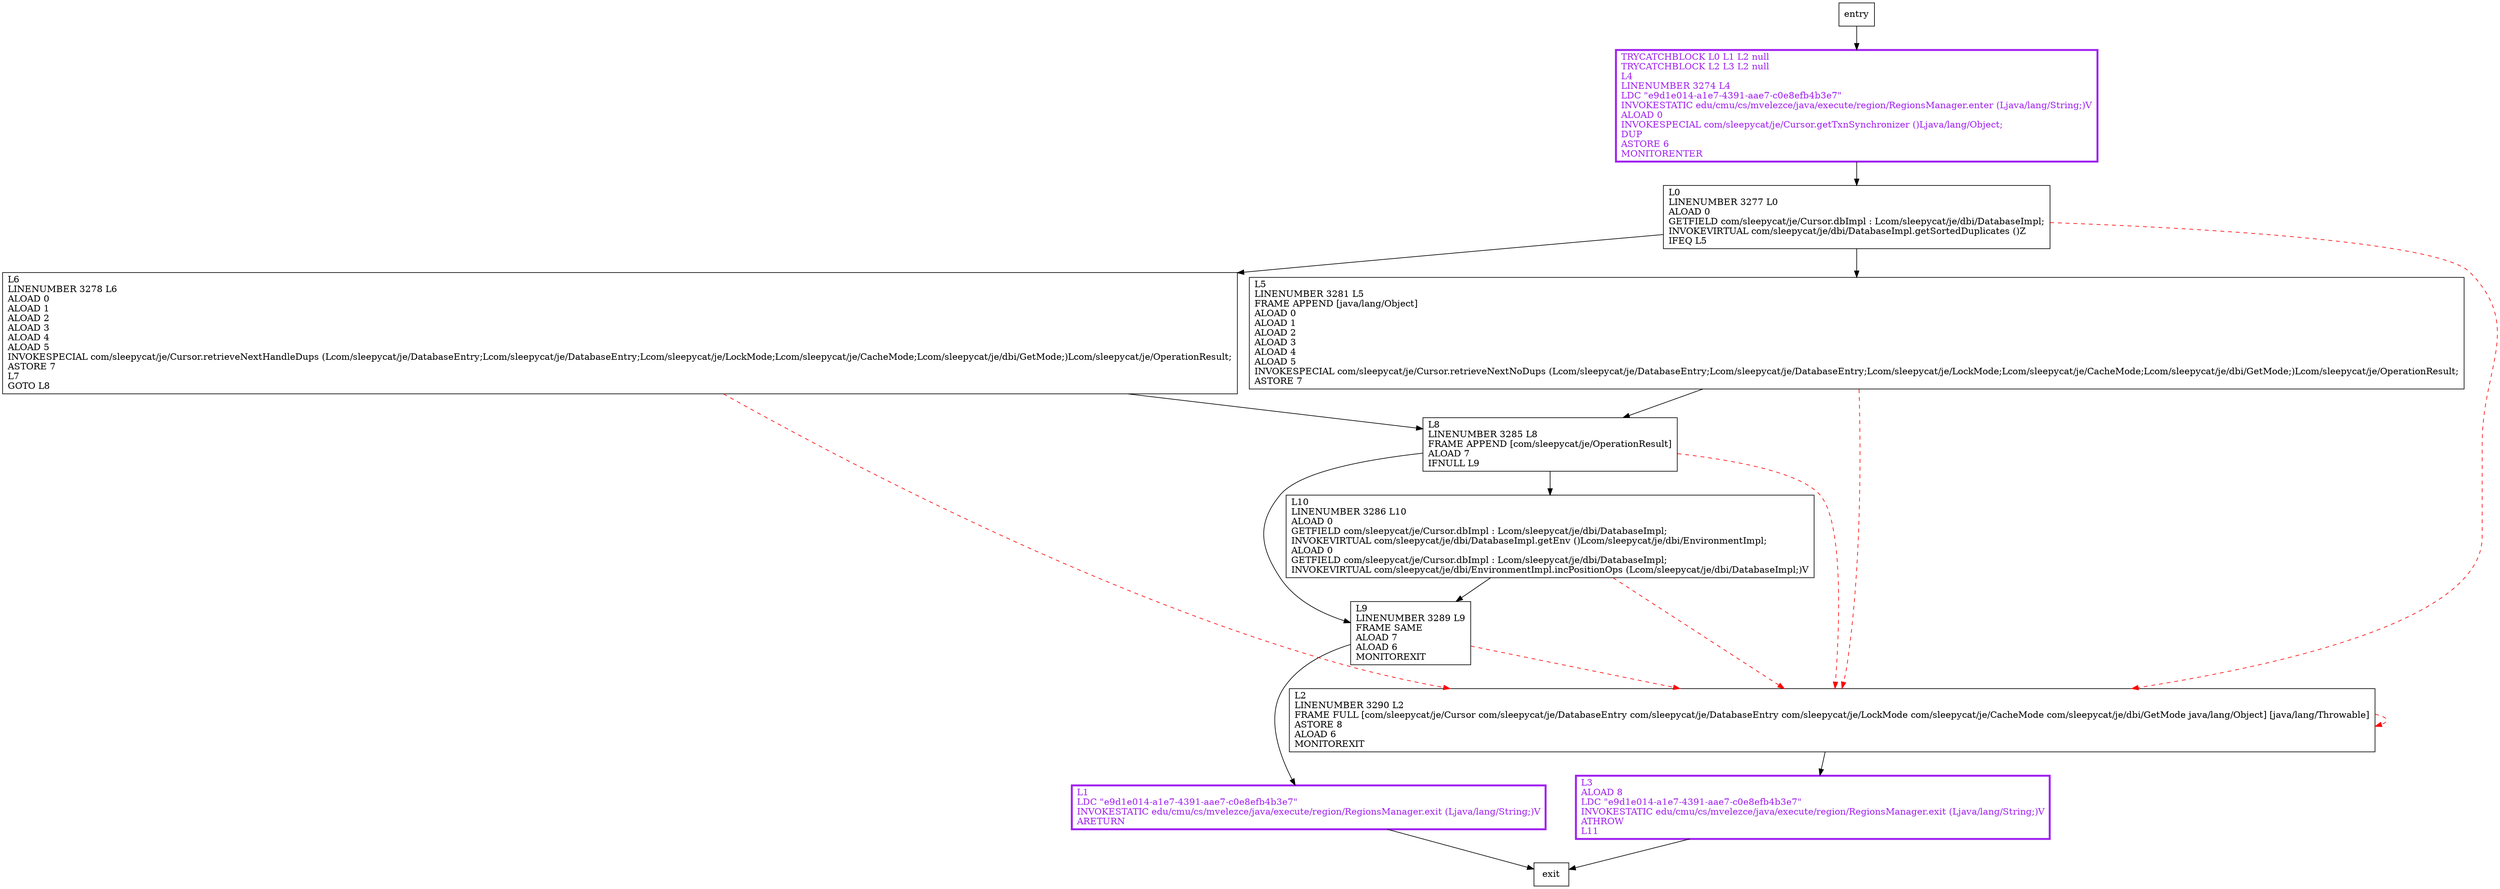 digraph retrieveNext {
node [shape=record];
453681672 [label="TRYCATCHBLOCK L0 L1 L2 null\lTRYCATCHBLOCK L2 L3 L2 null\lL4\lLINENUMBER 3274 L4\lLDC \"e9d1e014-a1e7-4391-aae7-c0e8efb4b3e7\"\lINVOKESTATIC edu/cmu/cs/mvelezce/java/execute/region/RegionsManager.enter (Ljava/lang/String;)V\lALOAD 0\lINVOKESPECIAL com/sleepycat/je/Cursor.getTxnSynchronizer ()Ljava/lang/Object;\lDUP\lASTORE 6\lMONITORENTER\l"];
1550928079 [label="L1\lLDC \"e9d1e014-a1e7-4391-aae7-c0e8efb4b3e7\"\lINVOKESTATIC edu/cmu/cs/mvelezce/java/execute/region/RegionsManager.exit (Ljava/lang/String;)V\lARETURN\l"];
129087157 [label="L3\lALOAD 8\lLDC \"e9d1e014-a1e7-4391-aae7-c0e8efb4b3e7\"\lINVOKESTATIC edu/cmu/cs/mvelezce/java/execute/region/RegionsManager.exit (Ljava/lang/String;)V\lATHROW\lL11\l"];
727441902 [label="L10\lLINENUMBER 3286 L10\lALOAD 0\lGETFIELD com/sleepycat/je/Cursor.dbImpl : Lcom/sleepycat/je/dbi/DatabaseImpl;\lINVOKEVIRTUAL com/sleepycat/je/dbi/DatabaseImpl.getEnv ()Lcom/sleepycat/je/dbi/EnvironmentImpl;\lALOAD 0\lGETFIELD com/sleepycat/je/Cursor.dbImpl : Lcom/sleepycat/je/dbi/DatabaseImpl;\lINVOKEVIRTUAL com/sleepycat/je/dbi/EnvironmentImpl.incPositionOps (Lcom/sleepycat/je/dbi/DatabaseImpl;)V\l"];
1947373846 [label="L9\lLINENUMBER 3289 L9\lFRAME SAME\lALOAD 7\lALOAD 6\lMONITOREXIT\l"];
1114142350 [label="L5\lLINENUMBER 3281 L5\lFRAME APPEND [java/lang/Object]\lALOAD 0\lALOAD 1\lALOAD 2\lALOAD 3\lALOAD 4\lALOAD 5\lINVOKESPECIAL com/sleepycat/je/Cursor.retrieveNextNoDups (Lcom/sleepycat/je/DatabaseEntry;Lcom/sleepycat/je/DatabaseEntry;Lcom/sleepycat/je/LockMode;Lcom/sleepycat/je/CacheMode;Lcom/sleepycat/je/dbi/GetMode;)Lcom/sleepycat/je/OperationResult;\lASTORE 7\l"];
559279983 [label="L8\lLINENUMBER 3285 L8\lFRAME APPEND [com/sleepycat/je/OperationResult]\lALOAD 7\lIFNULL L9\l"];
2132645597 [label="L0\lLINENUMBER 3277 L0\lALOAD 0\lGETFIELD com/sleepycat/je/Cursor.dbImpl : Lcom/sleepycat/je/dbi/DatabaseImpl;\lINVOKEVIRTUAL com/sleepycat/je/dbi/DatabaseImpl.getSortedDuplicates ()Z\lIFEQ L5\l"];
344552416 [label="L6\lLINENUMBER 3278 L6\lALOAD 0\lALOAD 1\lALOAD 2\lALOAD 3\lALOAD 4\lALOAD 5\lINVOKESPECIAL com/sleepycat/je/Cursor.retrieveNextHandleDups (Lcom/sleepycat/je/DatabaseEntry;Lcom/sleepycat/je/DatabaseEntry;Lcom/sleepycat/je/LockMode;Lcom/sleepycat/je/CacheMode;Lcom/sleepycat/je/dbi/GetMode;)Lcom/sleepycat/je/OperationResult;\lASTORE 7\lL7\lGOTO L8\l"];
1231374195 [label="L2\lLINENUMBER 3290 L2\lFRAME FULL [com/sleepycat/je/Cursor com/sleepycat/je/DatabaseEntry com/sleepycat/je/DatabaseEntry com/sleepycat/je/LockMode com/sleepycat/je/CacheMode com/sleepycat/je/dbi/GetMode java/lang/Object] [java/lang/Throwable]\lASTORE 8\lALOAD 6\lMONITOREXIT\l"];
entry;
exit;
453681672 -> 2132645597
344552416 -> 559279983
344552416 -> 1231374195 [style=dashed, color=red]
1550928079 -> exit
entry -> 453681672
129087157 -> exit
727441902 -> 1947373846
727441902 -> 1231374195 [style=dashed, color=red]
1947373846 -> 1550928079
1947373846 -> 1231374195 [style=dashed, color=red]
1114142350 -> 559279983
1114142350 -> 1231374195 [style=dashed, color=red]
559279983 -> 727441902
559279983 -> 1947373846
559279983 -> 1231374195 [style=dashed, color=red]
2132645597 -> 1114142350
2132645597 -> 344552416
2132645597 -> 1231374195 [style=dashed, color=red]
1231374195 -> 129087157
1231374195 -> 1231374195 [style=dashed, color=red]
453681672[fontcolor="purple", penwidth=3, color="purple"];
1550928079[fontcolor="purple", penwidth=3, color="purple"];
129087157[fontcolor="purple", penwidth=3, color="purple"];
}
